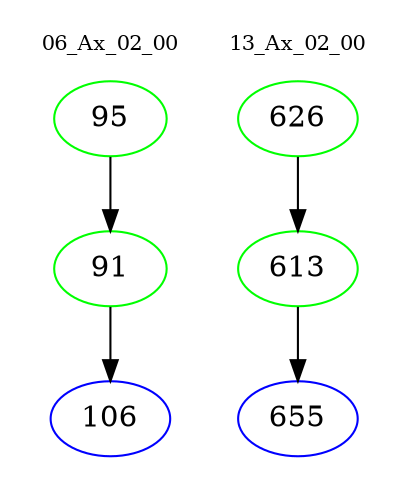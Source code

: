 digraph{
subgraph cluster_0 {
color = white
label = "06_Ax_02_00";
fontsize=10;
T0_95 [label="95", color="green"]
T0_95 -> T0_91 [color="black"]
T0_91 [label="91", color="green"]
T0_91 -> T0_106 [color="black"]
T0_106 [label="106", color="blue"]
}
subgraph cluster_1 {
color = white
label = "13_Ax_02_00";
fontsize=10;
T1_626 [label="626", color="green"]
T1_626 -> T1_613 [color="black"]
T1_613 [label="613", color="green"]
T1_613 -> T1_655 [color="black"]
T1_655 [label="655", color="blue"]
}
}
